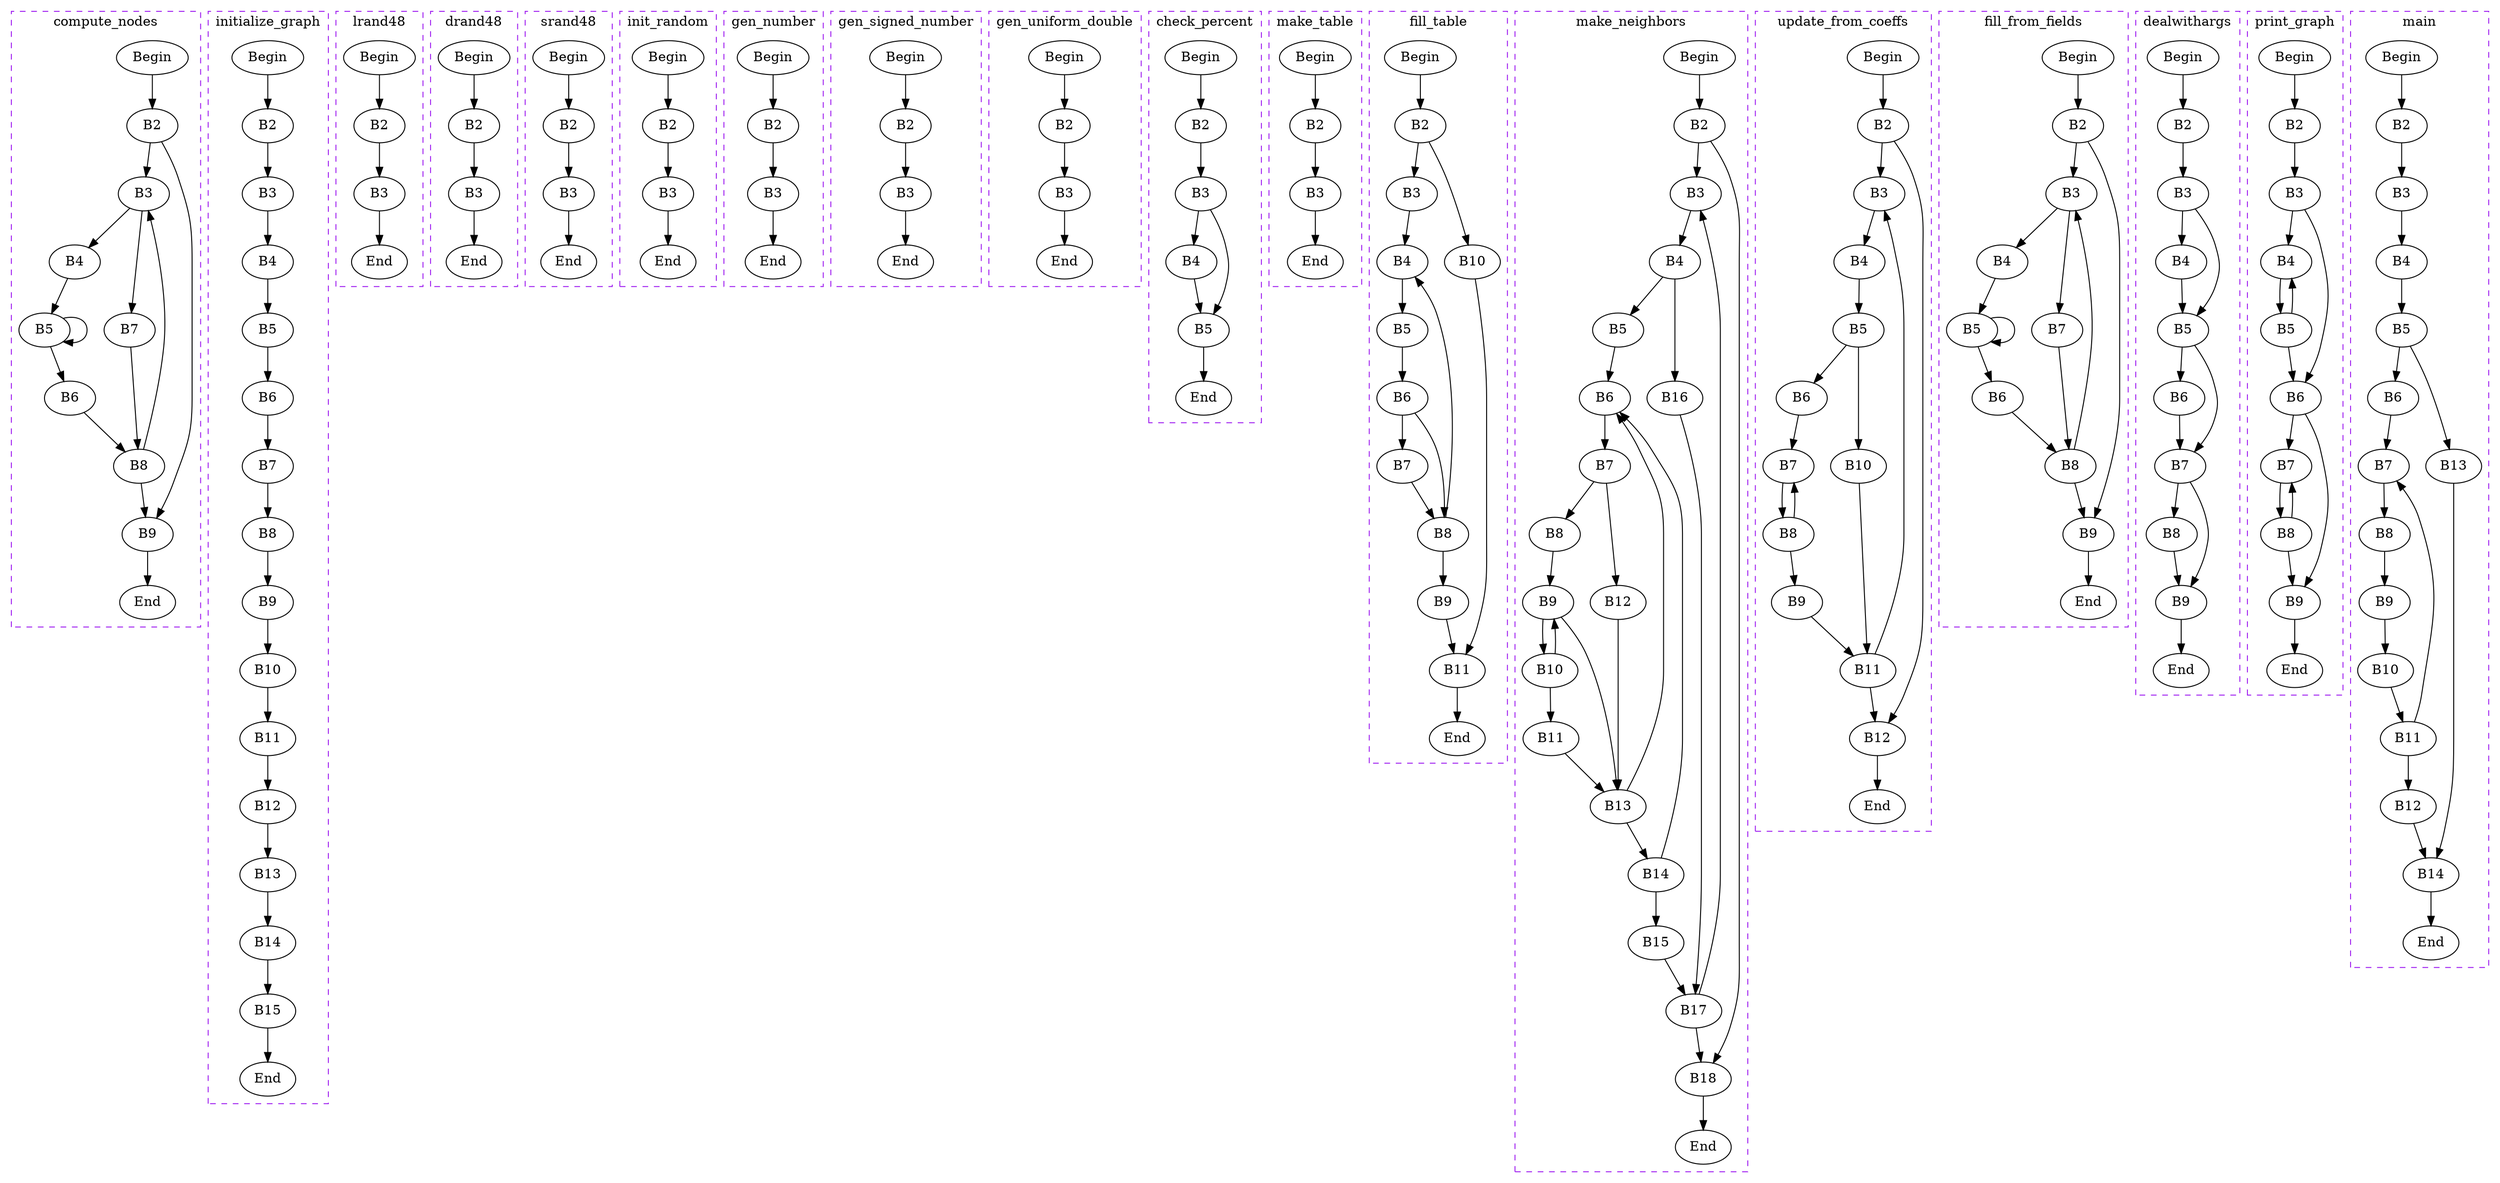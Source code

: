 digraph G{
subgraph cluster_0{
	label = "compute_nodes"	style = "dashed";
	color = purple;
	Node0 [label = "Begin"];
	Node0 -> {Node2 }
	Node1 [label = "End"];
	Node1 -> {}
	Node2 [label = "B2"];
	Node2 -> {Node3 Node9 }
	Node3 [label = "B3"];
	Node3 -> {Node4 Node7 }
	Node4 [label = "B4"];
	Node4 -> {Node5 }
	Node5 [label = "B5"];
	Node5 -> {Node6 Node5 }
	Node6 [label = "B6"];
	Node6 -> {Node8 }
	Node7 [label = "B7"];
	Node7 -> {Node8 }
	Node8 [label = "B8"];
	Node8 -> {Node9 Node3 }
	Node9 [label = "B9"];
	Node9 -> {Node1 }
 }
subgraph cluster_1{
	label = "initialize_graph"	style = "dashed";
	color = purple;
	Node10 [label = "Begin"];
	Node10 -> {Node12 }
	Node11 [label = "End"];
	Node11 -> {}
	Node12 [label = "B2"];
	Node12 -> {Node13 }
	Node13 [label = "B3"];
	Node13 -> {Node14 }
	Node14 [label = "B4"];
	Node14 -> {Node15 }
	Node15 [label = "B5"];
	Node15 -> {Node16 }
	Node16 [label = "B6"];
	Node16 -> {Node17 }
	Node17 [label = "B7"];
	Node17 -> {Node18 }
	Node18 [label = "B8"];
	Node18 -> {Node19 }
	Node19 [label = "B9"];
	Node19 -> {Node20 }
	Node20 [label = "B10"];
	Node20 -> {Node21 }
	Node21 [label = "B11"];
	Node21 -> {Node22 }
	Node22 [label = "B12"];
	Node22 -> {Node23 }
	Node23 [label = "B13"];
	Node23 -> {Node24 }
	Node24 [label = "B14"];
	Node24 -> {Node25 }
	Node25 [label = "B15"];
	Node25 -> {Node11 }
 }
subgraph cluster_2{
	label = "lrand48"	style = "dashed";
	color = purple;
	Node26 [label = "Begin"];
	Node26 -> {Node28 }
	Node27 [label = "End"];
	Node27 -> {}
	Node28 [label = "B2"];
	Node28 -> {Node29 }
	Node29 [label = "B3"];
	Node29 -> {Node27 }
 }
subgraph cluster_3{
	label = "drand48"	style = "dashed";
	color = purple;
	Node30 [label = "Begin"];
	Node30 -> {Node32 }
	Node31 [label = "End"];
	Node31 -> {}
	Node32 [label = "B2"];
	Node32 -> {Node33 }
	Node33 [label = "B3"];
	Node33 -> {Node31 }
 }
subgraph cluster_4{
	label = "srand48"	style = "dashed";
	color = purple;
	Node34 [label = "Begin"];
	Node34 -> {Node36 }
	Node35 [label = "End"];
	Node35 -> {}
	Node36 [label = "B2"];
	Node36 -> {Node37 }
	Node37 [label = "B3"];
	Node37 -> {Node35 }
 }
subgraph cluster_5{
	label = "init_random"	style = "dashed";
	color = purple;
	Node38 [label = "Begin"];
	Node38 -> {Node40 }
	Node39 [label = "End"];
	Node39 -> {}
	Node40 [label = "B2"];
	Node40 -> {Node41 }
	Node41 [label = "B3"];
	Node41 -> {Node39 }
 }
subgraph cluster_6{
	label = "gen_number"	style = "dashed";
	color = purple;
	Node42 [label = "Begin"];
	Node42 -> {Node44 }
	Node43 [label = "End"];
	Node43 -> {}
	Node44 [label = "B2"];
	Node44 -> {Node45 }
	Node45 [label = "B3"];
	Node45 -> {Node43 }
 }
subgraph cluster_7{
	label = "gen_signed_number"	style = "dashed";
	color = purple;
	Node46 [label = "Begin"];
	Node46 -> {Node48 }
	Node47 [label = "End"];
	Node47 -> {}
	Node48 [label = "B2"];
	Node48 -> {Node49 }
	Node49 [label = "B3"];
	Node49 -> {Node47 }
 }
subgraph cluster_8{
	label = "gen_uniform_double"	style = "dashed";
	color = purple;
	Node50 [label = "Begin"];
	Node50 -> {Node52 }
	Node51 [label = "End"];
	Node51 -> {}
	Node52 [label = "B2"];
	Node52 -> {Node53 }
	Node53 [label = "B3"];
	Node53 -> {Node51 }
 }
subgraph cluster_9{
	label = "check_percent"	style = "dashed";
	color = purple;
	Node54 [label = "Begin"];
	Node54 -> {Node56 }
	Node55 [label = "End"];
	Node55 -> {}
	Node56 [label = "B2"];
	Node56 -> {Node57 }
	Node57 [label = "B3"];
	Node57 -> {Node58 Node59 }
	Node58 [label = "B4"];
	Node58 -> {Node59 }
	Node59 [label = "B5"];
	Node59 -> {Node55 }
 }
subgraph cluster_10{
	label = "make_table"	style = "dashed";
	color = purple;
	Node60 [label = "Begin"];
	Node60 -> {Node62 }
	Node61 [label = "End"];
	Node61 -> {}
	Node62 [label = "B2"];
	Node62 -> {Node63 }
	Node63 [label = "B3"];
	Node63 -> {Node61 }
 }
subgraph cluster_11{
	label = "fill_table"	style = "dashed";
	color = purple;
	Node64 [label = "Begin"];
	Node64 -> {Node66 }
	Node65 [label = "End"];
	Node65 -> {}
	Node66 [label = "B2"];
	Node66 -> {Node67 Node74 }
	Node67 [label = "B3"];
	Node67 -> {Node68 }
	Node68 [label = "B4"];
	Node68 -> {Node69 }
	Node69 [label = "B5"];
	Node69 -> {Node70 }
	Node70 [label = "B6"];
	Node70 -> {Node71 Node72 }
	Node71 [label = "B7"];
	Node71 -> {Node72 }
	Node72 [label = "B8"];
	Node72 -> {Node73 Node68 }
	Node73 [label = "B9"];
	Node73 -> {Node75 }
	Node74 [label = "B10"];
	Node74 -> {Node75 }
	Node75 [label = "B11"];
	Node75 -> {Node65 }
 }
subgraph cluster_12{
	label = "make_neighbors"	style = "dashed";
	color = purple;
	Node76 [label = "Begin"];
	Node76 -> {Node78 }
	Node77 [label = "End"];
	Node77 -> {}
	Node78 [label = "B2"];
	Node78 -> {Node79 Node94 }
	Node79 [label = "B3"];
	Node79 -> {Node80 }
	Node80 [label = "B4"];
	Node80 -> {Node81 Node92 }
	Node81 [label = "B5"];
	Node81 -> {Node82 }
	Node82 [label = "B6"];
	Node82 -> {Node83 }
	Node83 [label = "B7"];
	Node83 -> {Node84 Node88 }
	Node84 [label = "B8"];
	Node84 -> {Node85 }
	Node85 [label = "B9"];
	Node85 -> {Node86 Node89 }
	Node86 [label = "B10"];
	Node86 -> {Node87 Node85 }
	Node87 [label = "B11"];
	Node87 -> {Node89 }
	Node88 [label = "B12"];
	Node88 -> {Node89 }
	Node89 [label = "B13"];
	Node89 -> {Node90 Node82 }
	Node90 [label = "B14"];
	Node90 -> {Node91 Node82 }
	Node91 [label = "B15"];
	Node91 -> {Node93 }
	Node92 [label = "B16"];
	Node92 -> {Node93 }
	Node93 [label = "B17"];
	Node93 -> {Node94 Node79 }
	Node94 [label = "B18"];
	Node94 -> {Node77 }
 }
subgraph cluster_13{
	label = "update_from_coeffs"	style = "dashed";
	color = purple;
	Node95 [label = "Begin"];
	Node95 -> {Node97 }
	Node96 [label = "End"];
	Node96 -> {}
	Node97 [label = "B2"];
	Node97 -> {Node98 Node107 }
	Node98 [label = "B3"];
	Node98 -> {Node99 }
	Node99 [label = "B4"];
	Node99 -> {Node100 }
	Node100 [label = "B5"];
	Node100 -> {Node101 Node105 }
	Node101 [label = "B6"];
	Node101 -> {Node102 }
	Node102 [label = "B7"];
	Node102 -> {Node103 }
	Node103 [label = "B8"];
	Node103 -> {Node104 Node102 }
	Node104 [label = "B9"];
	Node104 -> {Node106 }
	Node105 [label = "B10"];
	Node105 -> {Node106 }
	Node106 [label = "B11"];
	Node106 -> {Node107 Node98 }
	Node107 [label = "B12"];
	Node107 -> {Node96 }
 }
subgraph cluster_14{
	label = "fill_from_fields"	style = "dashed";
	color = purple;
	Node108 [label = "Begin"];
	Node108 -> {Node110 }
	Node109 [label = "End"];
	Node109 -> {}
	Node110 [label = "B2"];
	Node110 -> {Node111 Node117 }
	Node111 [label = "B3"];
	Node111 -> {Node112 Node115 }
	Node112 [label = "B4"];
	Node112 -> {Node113 }
	Node113 [label = "B5"];
	Node113 -> {Node114 Node113 }
	Node114 [label = "B6"];
	Node114 -> {Node116 }
	Node115 [label = "B7"];
	Node115 -> {Node116 }
	Node116 [label = "B8"];
	Node116 -> {Node117 Node111 }
	Node117 [label = "B9"];
	Node117 -> {Node109 }
 }
subgraph cluster_15{
	label = "dealwithargs"	style = "dashed";
	color = purple;
	Node118 [label = "Begin"];
	Node118 -> {Node120 }
	Node119 [label = "End"];
	Node119 -> {}
	Node120 [label = "B2"];
	Node120 -> {Node121 }
	Node121 [label = "B3"];
	Node121 -> {Node122 Node123 }
	Node122 [label = "B4"];
	Node122 -> {Node123 }
	Node123 [label = "B5"];
	Node123 -> {Node124 Node125 }
	Node124 [label = "B6"];
	Node124 -> {Node125 }
	Node125 [label = "B7"];
	Node125 -> {Node126 Node127 }
	Node126 [label = "B8"];
	Node126 -> {Node127 }
	Node127 [label = "B9"];
	Node127 -> {Node119 }
 }
subgraph cluster_16{
	label = "print_graph"	style = "dashed";
	color = purple;
	Node128 [label = "Begin"];
	Node128 -> {Node130 }
	Node129 [label = "End"];
	Node129 -> {}
	Node130 [label = "B2"];
	Node130 -> {Node131 }
	Node131 [label = "B3"];
	Node131 -> {Node132 Node134 }
	Node132 [label = "B4"];
	Node132 -> {Node133 }
	Node133 [label = "B5"];
	Node133 -> {Node134 Node132 }
	Node134 [label = "B6"];
	Node134 -> {Node135 Node137 }
	Node135 [label = "B7"];
	Node135 -> {Node136 }
	Node136 [label = "B8"];
	Node136 -> {Node137 Node135 }
	Node137 [label = "B9"];
	Node137 -> {Node129 }
 }
subgraph cluster_17{
	label = "main"	style = "dashed";
	color = purple;
	Node138 [label = "Begin"];
	Node138 -> {Node140 }
	Node139 [label = "End"];
	Node139 -> {}
	Node140 [label = "B2"];
	Node140 -> {Node141 }
	Node141 [label = "B3"];
	Node141 -> {Node142 }
	Node142 [label = "B4"];
	Node142 -> {Node143 }
	Node143 [label = "B5"];
	Node143 -> {Node144 Node151 }
	Node144 [label = "B6"];
	Node144 -> {Node145 }
	Node145 [label = "B7"];
	Node145 -> {Node146 }
	Node146 [label = "B8"];
	Node146 -> {Node147 }
	Node147 [label = "B9"];
	Node147 -> {Node148 }
	Node148 [label = "B10"];
	Node148 -> {Node149 }
	Node149 [label = "B11"];
	Node149 -> {Node150 Node145 }
	Node150 [label = "B12"];
	Node150 -> {Node152 }
	Node151 [label = "B13"];
	Node151 -> {Node152 }
	Node152 [label = "B14"];
	Node152 -> {Node139 }
 }
}

